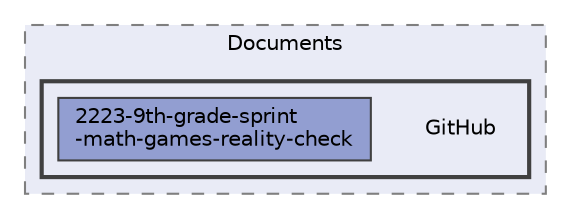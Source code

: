 digraph "GitHub"
{
 // LATEX_PDF_SIZE
  bgcolor="transparent";
  edge [fontname=Helvetica,fontsize=10,labelfontname=Helvetica,labelfontsize=10];
  node [fontname=Helvetica,fontsize=10,shape=box,height=0.2,width=0.4];
  compound=true
  subgraph clusterdir_00bbea72ab1fd6dff753a87d7b23f4dd {
    graph [ bgcolor="#e9ebf6", pencolor="grey50", label="Documents", fontname=Helvetica,fontsize=10 style="filled,dashed", URL="dir_00bbea72ab1fd6dff753a87d7b23f4dd.html",tooltip=""]
  subgraph clusterdir_d2f713686c82cb22899991eca3888605 {
    graph [ bgcolor="#e9ebf6", pencolor="grey25", label="", fontname=Helvetica,fontsize=10 style="filled,bold", URL="dir_d2f713686c82cb22899991eca3888605.html",tooltip=""]
    dir_d2f713686c82cb22899991eca3888605 [shape=plaintext, label="GitHub"];
  dir_e4880468fce64ee24fb5f5b618166506 [label="2223-9th-grade-sprint\l-math-games-reality-check", fillcolor="#929ed1", color="grey25", style="filled", URL="dir_e4880468fce64ee24fb5f5b618166506.html",tooltip=""];
  }
  }
}
